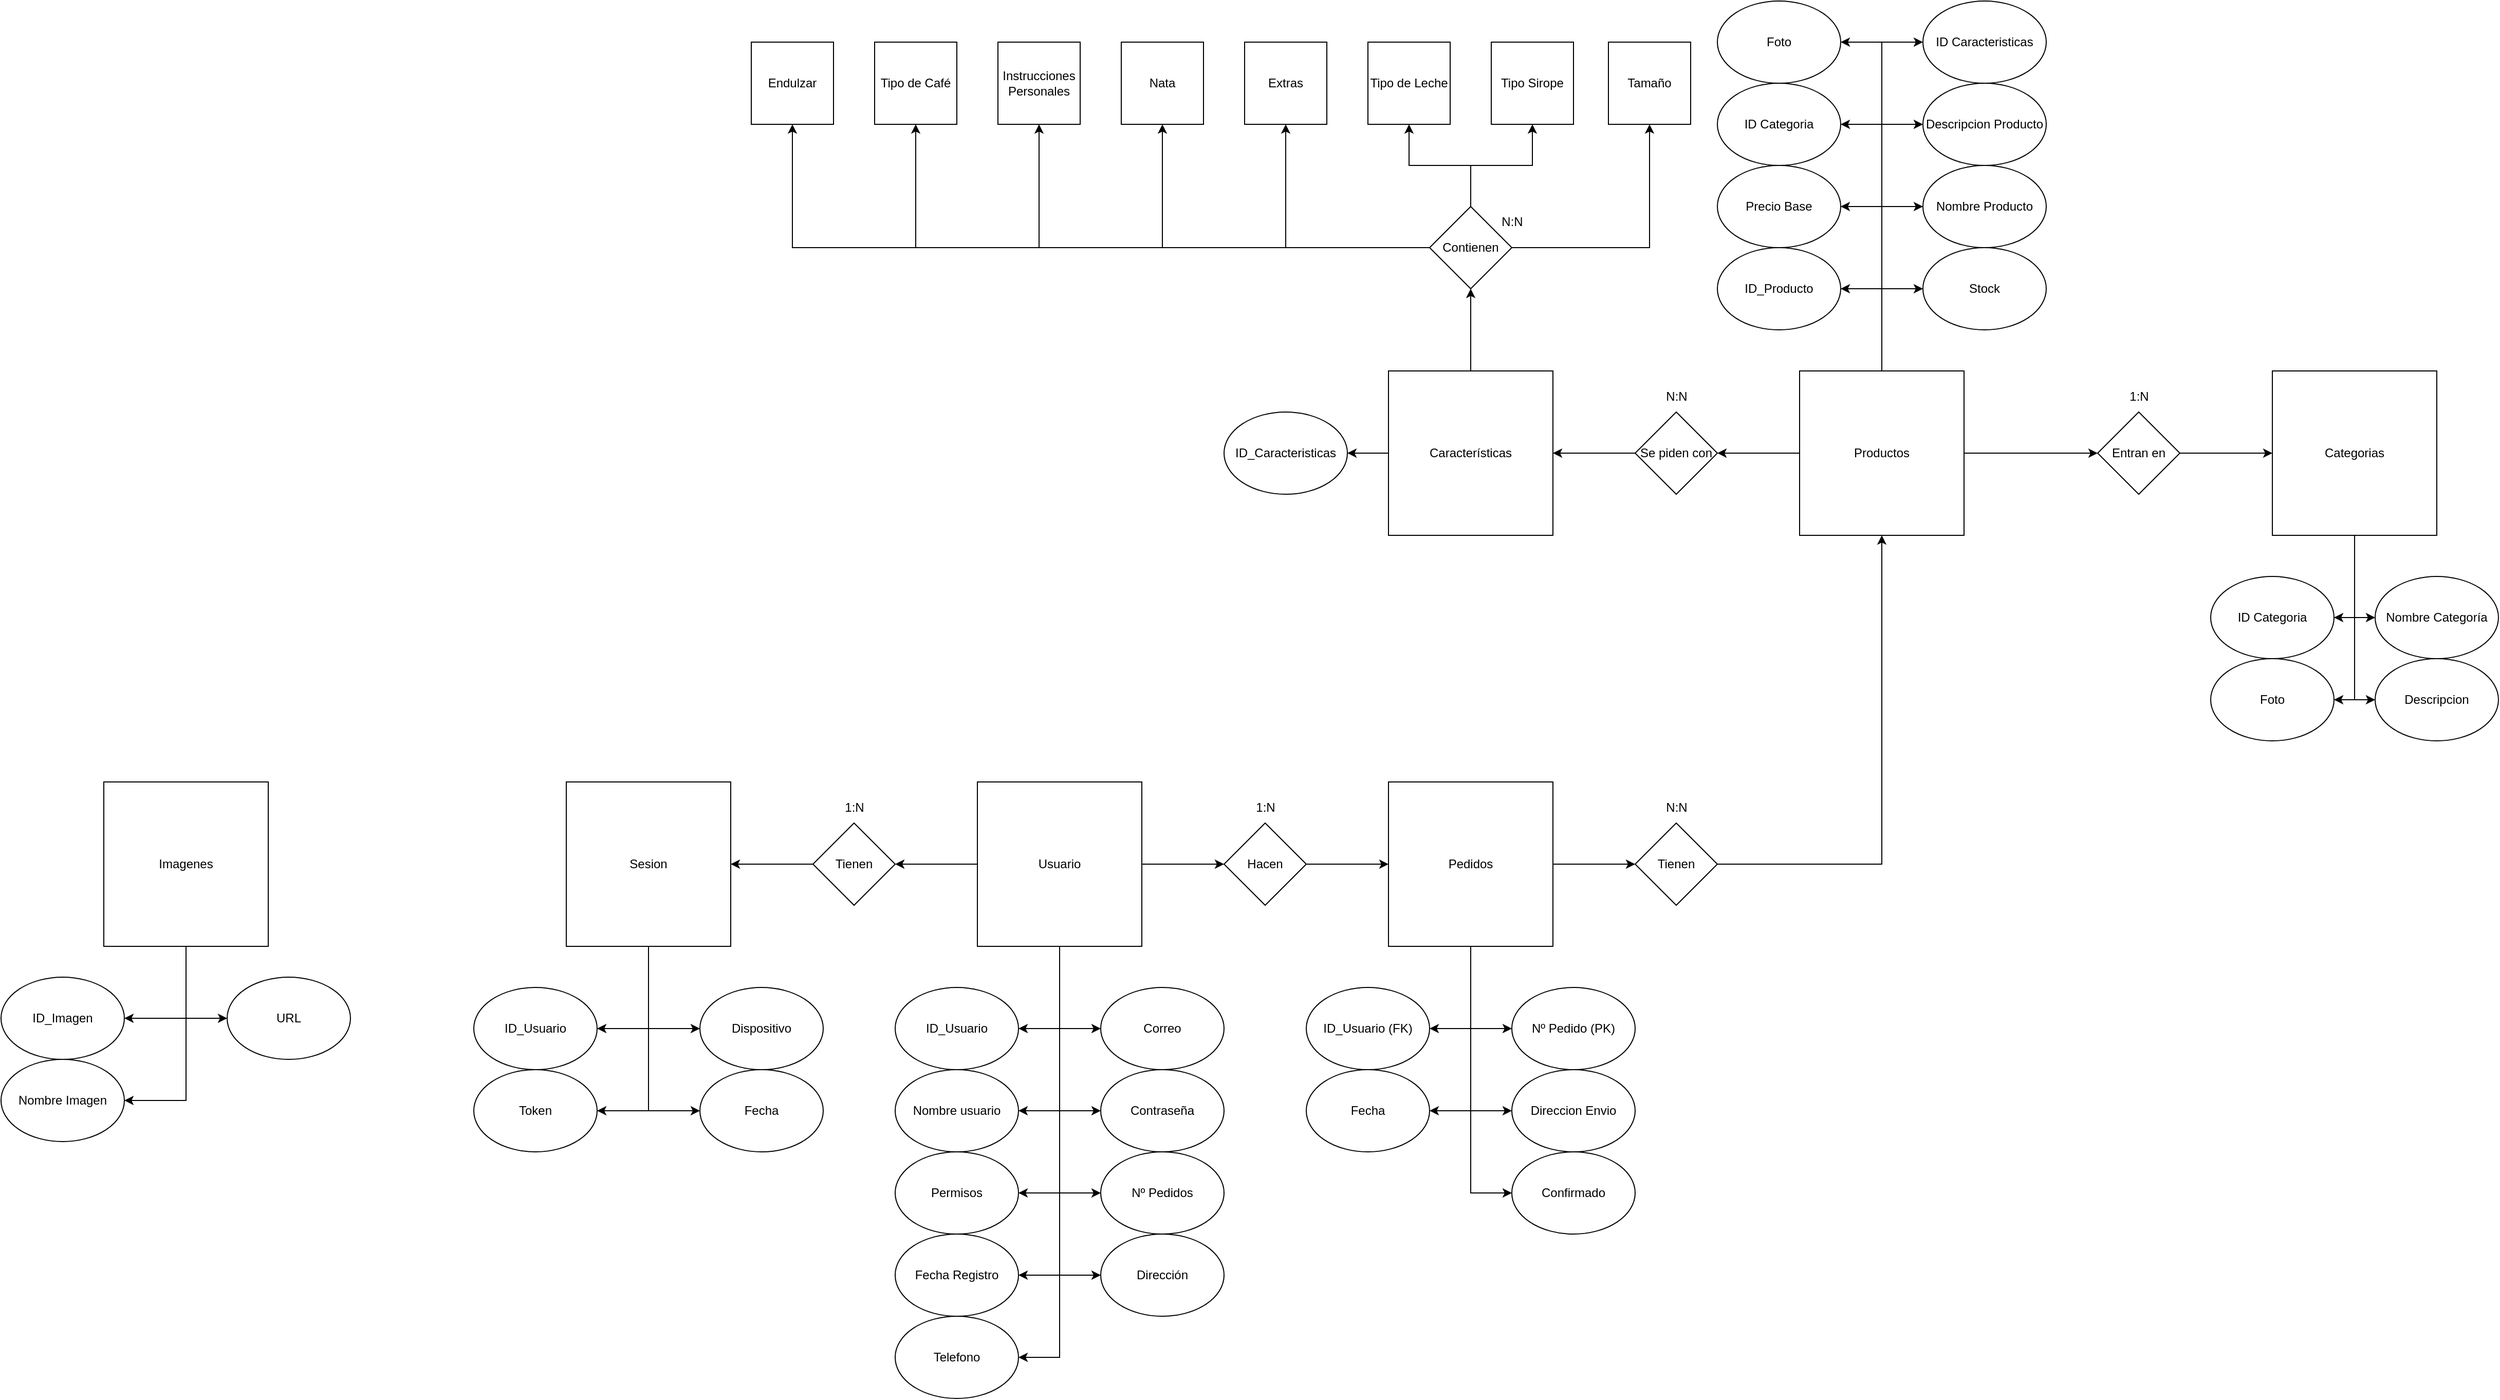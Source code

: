 <mxfile pages="2">
    <diagram name="Modelo Relacional" id="PnVHAbyuaM9kRb4uessT">
        <mxGraphModel dx="2225" dy="1763" grid="1" gridSize="10" guides="1" tooltips="1" connect="1" arrows="1" fold="1" page="1" pageScale="1" pageWidth="827" pageHeight="1169" math="0" shadow="0">
            <root>
                <mxCell id="0"/>
                <mxCell id="1" parent="0"/>
                <mxCell id="Kp94WwnEXXXFwvjXGkbl-3" style="edgeStyle=orthogonalEdgeStyle;rounded=0;orthogonalLoop=1;jettySize=auto;html=1;entryX=1;entryY=0.5;entryDx=0;entryDy=0;" parent="1" source="Kp94WwnEXXXFwvjXGkbl-1" target="Kp94WwnEXXXFwvjXGkbl-2" edge="1">
                    <mxGeometry relative="1" as="geometry"/>
                </mxCell>
                <mxCell id="Kp94WwnEXXXFwvjXGkbl-7" style="edgeStyle=orthogonalEdgeStyle;rounded=0;orthogonalLoop=1;jettySize=auto;html=1;entryX=1;entryY=0.5;entryDx=0;entryDy=0;" parent="1" source="Kp94WwnEXXXFwvjXGkbl-1" target="Kp94WwnEXXXFwvjXGkbl-6" edge="1">
                    <mxGeometry relative="1" as="geometry"/>
                </mxCell>
                <mxCell id="Kp94WwnEXXXFwvjXGkbl-8" style="edgeStyle=orthogonalEdgeStyle;rounded=0;orthogonalLoop=1;jettySize=auto;html=1;entryX=0;entryY=0.5;entryDx=0;entryDy=0;" parent="1" source="Kp94WwnEXXXFwvjXGkbl-1" target="Kp94WwnEXXXFwvjXGkbl-4" edge="1">
                    <mxGeometry relative="1" as="geometry"/>
                </mxCell>
                <mxCell id="Kp94WwnEXXXFwvjXGkbl-9" style="edgeStyle=orthogonalEdgeStyle;rounded=0;orthogonalLoop=1;jettySize=auto;html=1;entryX=0;entryY=0.5;entryDx=0;entryDy=0;" parent="1" source="Kp94WwnEXXXFwvjXGkbl-1" target="Kp94WwnEXXXFwvjXGkbl-5" edge="1">
                    <mxGeometry relative="1" as="geometry"/>
                </mxCell>
                <mxCell id="Kp94WwnEXXXFwvjXGkbl-11" style="edgeStyle=orthogonalEdgeStyle;rounded=0;orthogonalLoop=1;jettySize=auto;html=1;entryX=1;entryY=0.5;entryDx=0;entryDy=0;" parent="1" source="Kp94WwnEXXXFwvjXGkbl-1" target="Kp94WwnEXXXFwvjXGkbl-10" edge="1">
                    <mxGeometry relative="1" as="geometry"/>
                </mxCell>
                <mxCell id="Kp94WwnEXXXFwvjXGkbl-14" style="edgeStyle=orthogonalEdgeStyle;rounded=0;orthogonalLoop=1;jettySize=auto;html=1;entryX=0;entryY=0.5;entryDx=0;entryDy=0;" parent="1" source="Kp94WwnEXXXFwvjXGkbl-1" target="Kp94WwnEXXXFwvjXGkbl-13" edge="1">
                    <mxGeometry relative="1" as="geometry"/>
                </mxCell>
                <mxCell id="Kp94WwnEXXXFwvjXGkbl-30" style="edgeStyle=orthogonalEdgeStyle;rounded=0;orthogonalLoop=1;jettySize=auto;html=1;entryX=0;entryY=0.5;entryDx=0;entryDy=0;" parent="1" source="Kp94WwnEXXXFwvjXGkbl-1" target="Kp94WwnEXXXFwvjXGkbl-29" edge="1">
                    <mxGeometry relative="1" as="geometry"/>
                </mxCell>
                <mxCell id="Kp94WwnEXXXFwvjXGkbl-32" style="edgeStyle=orthogonalEdgeStyle;rounded=0;orthogonalLoop=1;jettySize=auto;html=1;entryX=1;entryY=0.5;entryDx=0;entryDy=0;" parent="1" source="Kp94WwnEXXXFwvjXGkbl-1" target="Kp94WwnEXXXFwvjXGkbl-31" edge="1">
                    <mxGeometry relative="1" as="geometry"/>
                </mxCell>
                <mxCell id="Kp94WwnEXXXFwvjXGkbl-37" style="edgeStyle=orthogonalEdgeStyle;rounded=0;orthogonalLoop=1;jettySize=auto;html=1;entryX=0;entryY=0.5;entryDx=0;entryDy=0;" parent="1" source="Kp94WwnEXXXFwvjXGkbl-1" target="Kp94WwnEXXXFwvjXGkbl-36" edge="1">
                    <mxGeometry relative="1" as="geometry"/>
                </mxCell>
                <mxCell id="7OP7rhRUOiYwbME94U3f-2" style="edgeStyle=orthogonalEdgeStyle;rounded=0;orthogonalLoop=1;jettySize=auto;html=1;entryX=1;entryY=0.5;entryDx=0;entryDy=0;" parent="1" source="Kp94WwnEXXXFwvjXGkbl-1" target="7OP7rhRUOiYwbME94U3f-1" edge="1">
                    <mxGeometry relative="1" as="geometry"/>
                </mxCell>
                <mxCell id="xFsWOLmsmjcGNCddhEom-12" style="edgeStyle=orthogonalEdgeStyle;rounded=0;orthogonalLoop=1;jettySize=auto;html=1;entryX=1;entryY=0.5;entryDx=0;entryDy=0;" parent="1" source="Kp94WwnEXXXFwvjXGkbl-1" target="xFsWOLmsmjcGNCddhEom-10" edge="1">
                    <mxGeometry relative="1" as="geometry"/>
                </mxCell>
                <mxCell id="Kp94WwnEXXXFwvjXGkbl-1" value="Usuario" style="whiteSpace=wrap;html=1;aspect=fixed;" parent="1" vertex="1">
                    <mxGeometry x="160" y="200" width="160" height="160" as="geometry"/>
                </mxCell>
                <mxCell id="Kp94WwnEXXXFwvjXGkbl-2" value="Nombre usuario" style="ellipse;whiteSpace=wrap;html=1;" parent="1" vertex="1">
                    <mxGeometry x="80" y="480" width="120" height="80" as="geometry"/>
                </mxCell>
                <mxCell id="Kp94WwnEXXXFwvjXGkbl-4" value="Correo" style="ellipse;whiteSpace=wrap;html=1;" parent="1" vertex="1">
                    <mxGeometry x="280" y="400" width="120" height="80" as="geometry"/>
                </mxCell>
                <mxCell id="Kp94WwnEXXXFwvjXGkbl-5" value="Contraseña" style="ellipse;whiteSpace=wrap;html=1;" parent="1" vertex="1">
                    <mxGeometry x="280" y="480" width="120" height="80" as="geometry"/>
                </mxCell>
                <mxCell id="Kp94WwnEXXXFwvjXGkbl-6" value="ID_Usuario" style="ellipse;whiteSpace=wrap;html=1;" parent="1" vertex="1">
                    <mxGeometry x="80" y="400" width="120" height="80" as="geometry"/>
                </mxCell>
                <mxCell id="Kp94WwnEXXXFwvjXGkbl-10" value="Permisos" style="ellipse;whiteSpace=wrap;html=1;" parent="1" vertex="1">
                    <mxGeometry x="80" y="560" width="120" height="80" as="geometry"/>
                </mxCell>
                <mxCell id="Kp94WwnEXXXFwvjXGkbl-17" style="edgeStyle=orthogonalEdgeStyle;rounded=0;orthogonalLoop=1;jettySize=auto;html=1;entryX=1;entryY=0.5;entryDx=0;entryDy=0;" parent="1" source="Kp94WwnEXXXFwvjXGkbl-12" target="Kp94WwnEXXXFwvjXGkbl-16" edge="1">
                    <mxGeometry relative="1" as="geometry"/>
                </mxCell>
                <mxCell id="Kp94WwnEXXXFwvjXGkbl-23" style="edgeStyle=orthogonalEdgeStyle;rounded=0;orthogonalLoop=1;jettySize=auto;html=1;entryX=0;entryY=0.5;entryDx=0;entryDy=0;" parent="1" source="Kp94WwnEXXXFwvjXGkbl-12" target="Kp94WwnEXXXFwvjXGkbl-22" edge="1">
                    <mxGeometry relative="1" as="geometry"/>
                </mxCell>
                <mxCell id="-lL8wkcxcmrgRqcp9ATL-1" style="edgeStyle=orthogonalEdgeStyle;rounded=0;orthogonalLoop=1;jettySize=auto;html=1;entryX=0;entryY=0.5;entryDx=0;entryDy=0;" parent="1" source="Kp94WwnEXXXFwvjXGkbl-12" target="7OP7rhRUOiYwbME94U3f-4" edge="1">
                    <mxGeometry relative="1" as="geometry"/>
                </mxCell>
                <mxCell id="-lL8wkcxcmrgRqcp9ATL-2" style="edgeStyle=orthogonalEdgeStyle;rounded=0;orthogonalLoop=1;jettySize=auto;html=1;entryX=1;entryY=0.5;entryDx=0;entryDy=0;" parent="1" source="Kp94WwnEXXXFwvjXGkbl-12" target="7OP7rhRUOiYwbME94U3f-3" edge="1">
                    <mxGeometry relative="1" as="geometry"/>
                </mxCell>
                <mxCell id="-lL8wkcxcmrgRqcp9ATL-3" style="edgeStyle=orthogonalEdgeStyle;rounded=0;orthogonalLoop=1;jettySize=auto;html=1;entryX=0;entryY=0.5;entryDx=0;entryDy=0;" parent="1" source="Kp94WwnEXXXFwvjXGkbl-12" target="7OP7rhRUOiYwbME94U3f-5" edge="1">
                    <mxGeometry relative="1" as="geometry"/>
                </mxCell>
                <mxCell id="xFsWOLmsmjcGNCddhEom-2" style="edgeStyle=orthogonalEdgeStyle;rounded=0;orthogonalLoop=1;jettySize=auto;html=1;entryX=0;entryY=0.5;entryDx=0;entryDy=0;" parent="1" source="Kp94WwnEXXXFwvjXGkbl-12" target="xFsWOLmsmjcGNCddhEom-1" edge="1">
                    <mxGeometry relative="1" as="geometry"/>
                </mxCell>
                <mxCell id="Kp94WwnEXXXFwvjXGkbl-12" value="Pedidos" style="whiteSpace=wrap;html=1;aspect=fixed;" parent="1" vertex="1">
                    <mxGeometry x="560" y="200" width="160" height="160" as="geometry"/>
                </mxCell>
                <mxCell id="Kp94WwnEXXXFwvjXGkbl-15" style="edgeStyle=orthogonalEdgeStyle;rounded=0;orthogonalLoop=1;jettySize=auto;html=1;entryX=0;entryY=0.5;entryDx=0;entryDy=0;" parent="1" source="Kp94WwnEXXXFwvjXGkbl-13" target="Kp94WwnEXXXFwvjXGkbl-12" edge="1">
                    <mxGeometry relative="1" as="geometry"/>
                </mxCell>
                <mxCell id="Kp94WwnEXXXFwvjXGkbl-13" value="Hacen" style="rhombus;whiteSpace=wrap;html=1;" parent="1" vertex="1">
                    <mxGeometry x="400" y="240" width="80" height="80" as="geometry"/>
                </mxCell>
                <mxCell id="Kp94WwnEXXXFwvjXGkbl-16" value="ID_Usuario (FK)" style="ellipse;whiteSpace=wrap;html=1;" parent="1" vertex="1">
                    <mxGeometry x="480" y="400" width="120" height="80" as="geometry"/>
                </mxCell>
                <mxCell id="Kp94WwnEXXXFwvjXGkbl-39" style="edgeStyle=orthogonalEdgeStyle;rounded=0;orthogonalLoop=1;jettySize=auto;html=1;entryX=1;entryY=0.5;entryDx=0;entryDy=0;" parent="1" source="Kp94WwnEXXXFwvjXGkbl-18" target="Kp94WwnEXXXFwvjXGkbl-38" edge="1">
                    <mxGeometry relative="1" as="geometry"/>
                </mxCell>
                <mxCell id="Kp94WwnEXXXFwvjXGkbl-41" style="edgeStyle=orthogonalEdgeStyle;rounded=0;orthogonalLoop=1;jettySize=auto;html=1;entryX=0;entryY=0.5;entryDx=0;entryDy=0;" parent="1" source="Kp94WwnEXXXFwvjXGkbl-18" target="Kp94WwnEXXXFwvjXGkbl-40" edge="1">
                    <mxGeometry relative="1" as="geometry"/>
                </mxCell>
                <mxCell id="Kp94WwnEXXXFwvjXGkbl-43" style="edgeStyle=orthogonalEdgeStyle;rounded=0;orthogonalLoop=1;jettySize=auto;html=1;entryX=1;entryY=0.5;entryDx=0;entryDy=0;" parent="1" source="Kp94WwnEXXXFwvjXGkbl-18" target="Kp94WwnEXXXFwvjXGkbl-42" edge="1">
                    <mxGeometry relative="1" as="geometry"/>
                </mxCell>
                <mxCell id="Kp94WwnEXXXFwvjXGkbl-45" style="edgeStyle=orthogonalEdgeStyle;rounded=0;orthogonalLoop=1;jettySize=auto;html=1;entryX=0;entryY=0.5;entryDx=0;entryDy=0;" parent="1" source="Kp94WwnEXXXFwvjXGkbl-18" target="Kp94WwnEXXXFwvjXGkbl-44" edge="1">
                    <mxGeometry relative="1" as="geometry"/>
                </mxCell>
                <mxCell id="fXPkertopsR4NRfaK0Oe-2" style="edgeStyle=orthogonalEdgeStyle;rounded=0;orthogonalLoop=1;jettySize=auto;html=1;entryX=1;entryY=0.5;entryDx=0;entryDy=0;" parent="1" source="Kp94WwnEXXXFwvjXGkbl-18" target="fXPkertopsR4NRfaK0Oe-1" edge="1">
                    <mxGeometry relative="1" as="geometry"/>
                </mxCell>
                <mxCell id="-lL8wkcxcmrgRqcp9ATL-9" style="edgeStyle=orthogonalEdgeStyle;rounded=0;orthogonalLoop=1;jettySize=auto;html=1;entryX=0;entryY=0.5;entryDx=0;entryDy=0;" parent="1" source="Kp94WwnEXXXFwvjXGkbl-18" target="-lL8wkcxcmrgRqcp9ATL-8" edge="1">
                    <mxGeometry relative="1" as="geometry"/>
                </mxCell>
                <mxCell id="t73_cK_Fu9dKC_dks8G9-2" style="edgeStyle=orthogonalEdgeStyle;rounded=0;orthogonalLoop=1;jettySize=auto;html=1;entryX=0;entryY=0.5;entryDx=0;entryDy=0;" parent="1" source="Kp94WwnEXXXFwvjXGkbl-18" target="-lL8wkcxcmrgRqcp9ATL-21" edge="1">
                    <mxGeometry relative="1" as="geometry"/>
                </mxCell>
                <mxCell id="t73_cK_Fu9dKC_dks8G9-3" style="edgeStyle=orthogonalEdgeStyle;rounded=0;orthogonalLoop=1;jettySize=auto;html=1;entryX=1;entryY=0.5;entryDx=0;entryDy=0;" parent="1" source="Kp94WwnEXXXFwvjXGkbl-18" target="-lL8wkcxcmrgRqcp9ATL-22" edge="1">
                    <mxGeometry relative="1" as="geometry"/>
                </mxCell>
                <mxCell id="t73_cK_Fu9dKC_dks8G9-4" style="edgeStyle=orthogonalEdgeStyle;rounded=0;orthogonalLoop=1;jettySize=auto;html=1;entryX=0;entryY=0.5;entryDx=0;entryDy=0;" parent="1" source="Kp94WwnEXXXFwvjXGkbl-18" target="t73_cK_Fu9dKC_dks8G9-1" edge="1">
                    <mxGeometry relative="1" as="geometry"/>
                </mxCell>
                <mxCell id="pjTyLHiBwHfc5zFAl9Sy-2" style="edgeStyle=orthogonalEdgeStyle;rounded=0;orthogonalLoop=1;jettySize=auto;html=1;entryX=1;entryY=0.5;entryDx=0;entryDy=0;" parent="1" source="Kp94WwnEXXXFwvjXGkbl-18" target="pjTyLHiBwHfc5zFAl9Sy-1" edge="1">
                    <mxGeometry relative="1" as="geometry"/>
                </mxCell>
                <mxCell id="Kp94WwnEXXXFwvjXGkbl-18" value="Productos" style="whiteSpace=wrap;html=1;aspect=fixed;" parent="1" vertex="1">
                    <mxGeometry x="960" y="-200" width="160" height="160" as="geometry"/>
                </mxCell>
                <mxCell id="Kp94WwnEXXXFwvjXGkbl-25" style="edgeStyle=orthogonalEdgeStyle;rounded=0;orthogonalLoop=1;jettySize=auto;html=1;entryX=0.5;entryY=1;entryDx=0;entryDy=0;" parent="1" source="Kp94WwnEXXXFwvjXGkbl-22" target="Kp94WwnEXXXFwvjXGkbl-18" edge="1">
                    <mxGeometry relative="1" as="geometry">
                        <mxPoint x="960" y="280" as="targetPoint"/>
                    </mxGeometry>
                </mxCell>
                <mxCell id="Kp94WwnEXXXFwvjXGkbl-22" value="Tienen" style="rhombus;whiteSpace=wrap;html=1;" parent="1" vertex="1">
                    <mxGeometry x="800" y="240" width="80" height="80" as="geometry"/>
                </mxCell>
                <mxCell id="Kp94WwnEXXXFwvjXGkbl-29" value="Nº Pedidos" style="ellipse;whiteSpace=wrap;html=1;" parent="1" vertex="1">
                    <mxGeometry x="280" y="560" width="120" height="80" as="geometry"/>
                </mxCell>
                <mxCell id="Kp94WwnEXXXFwvjXGkbl-31" value="Fecha Registro" style="ellipse;whiteSpace=wrap;html=1;" parent="1" vertex="1">
                    <mxGeometry x="80" y="640" width="120" height="80" as="geometry"/>
                </mxCell>
                <mxCell id="Kp94WwnEXXXFwvjXGkbl-36" value="Dirección" style="ellipse;whiteSpace=wrap;html=1;" parent="1" vertex="1">
                    <mxGeometry x="280" y="640" width="120" height="80" as="geometry"/>
                </mxCell>
                <mxCell id="Kp94WwnEXXXFwvjXGkbl-38" value="ID_Producto" style="ellipse;whiteSpace=wrap;html=1;" parent="1" vertex="1">
                    <mxGeometry x="880" y="-320" width="120" height="80" as="geometry"/>
                </mxCell>
                <mxCell id="Kp94WwnEXXXFwvjXGkbl-40" value="Stock" style="ellipse;whiteSpace=wrap;html=1;" parent="1" vertex="1">
                    <mxGeometry x="1080" y="-320" width="120" height="80" as="geometry"/>
                </mxCell>
                <mxCell id="Kp94WwnEXXXFwvjXGkbl-42" value="Precio Base" style="ellipse;whiteSpace=wrap;html=1;" parent="1" vertex="1">
                    <mxGeometry x="880" y="-400" width="120" height="80" as="geometry"/>
                </mxCell>
                <mxCell id="Kp94WwnEXXXFwvjXGkbl-44" value="Nombre Producto" style="ellipse;whiteSpace=wrap;html=1;" parent="1" vertex="1">
                    <mxGeometry x="1080" y="-400" width="120" height="80" as="geometry"/>
                </mxCell>
                <mxCell id="fXPkertopsR4NRfaK0Oe-4" style="edgeStyle=orthogonalEdgeStyle;rounded=0;orthogonalLoop=1;jettySize=auto;html=1;entryX=1;entryY=0.5;entryDx=0;entryDy=0;" parent="1" source="fXPkertopsR4NRfaK0Oe-1" target="fXPkertopsR4NRfaK0Oe-3" edge="1">
                    <mxGeometry relative="1" as="geometry"/>
                </mxCell>
                <mxCell id="fXPkertopsR4NRfaK0Oe-1" value="Se piden con" style="rhombus;whiteSpace=wrap;html=1;" parent="1" vertex="1">
                    <mxGeometry x="800" y="-160" width="80" height="80" as="geometry"/>
                </mxCell>
                <mxCell id="fXPkertopsR4NRfaK0Oe-11" style="edgeStyle=orthogonalEdgeStyle;rounded=0;orthogonalLoop=1;jettySize=auto;html=1;entryX=1;entryY=0.5;entryDx=0;entryDy=0;" parent="1" source="fXPkertopsR4NRfaK0Oe-3" target="fXPkertopsR4NRfaK0Oe-7" edge="1">
                    <mxGeometry relative="1" as="geometry"/>
                </mxCell>
                <mxCell id="fXPkertopsR4NRfaK0Oe-13" style="edgeStyle=orthogonalEdgeStyle;rounded=0;orthogonalLoop=1;jettySize=auto;html=1;entryX=0.5;entryY=1;entryDx=0;entryDy=0;" parent="1" source="fXPkertopsR4NRfaK0Oe-3" target="fXPkertopsR4NRfaK0Oe-12" edge="1">
                    <mxGeometry relative="1" as="geometry"/>
                </mxCell>
                <mxCell id="fXPkertopsR4NRfaK0Oe-3" value="Características" style="whiteSpace=wrap;html=1;aspect=fixed;" parent="1" vertex="1">
                    <mxGeometry x="560" y="-200" width="160" height="160" as="geometry"/>
                </mxCell>
                <mxCell id="fXPkertopsR4NRfaK0Oe-7" value="ID_Caracteristicas" style="ellipse;whiteSpace=wrap;html=1;" parent="1" vertex="1">
                    <mxGeometry x="400" y="-160" width="120" height="80" as="geometry"/>
                </mxCell>
                <mxCell id="fXPkertopsR4NRfaK0Oe-16" style="edgeStyle=orthogonalEdgeStyle;rounded=0;orthogonalLoop=1;jettySize=auto;html=1;entryX=0.5;entryY=1;entryDx=0;entryDy=0;" parent="1" source="fXPkertopsR4NRfaK0Oe-12" target="fXPkertopsR4NRfaK0Oe-14" edge="1">
                    <mxGeometry relative="1" as="geometry"/>
                </mxCell>
                <mxCell id="fXPkertopsR4NRfaK0Oe-18" style="edgeStyle=orthogonalEdgeStyle;rounded=0;orthogonalLoop=1;jettySize=auto;html=1;entryX=0.5;entryY=1;entryDx=0;entryDy=0;" parent="1" source="fXPkertopsR4NRfaK0Oe-12" target="fXPkertopsR4NRfaK0Oe-17" edge="1">
                    <mxGeometry relative="1" as="geometry"/>
                </mxCell>
                <mxCell id="fXPkertopsR4NRfaK0Oe-20" style="edgeStyle=orthogonalEdgeStyle;rounded=0;orthogonalLoop=1;jettySize=auto;html=1;entryX=0.5;entryY=1;entryDx=0;entryDy=0;" parent="1" source="fXPkertopsR4NRfaK0Oe-12" target="fXPkertopsR4NRfaK0Oe-19" edge="1">
                    <mxGeometry relative="1" as="geometry"/>
                </mxCell>
                <mxCell id="fXPkertopsR4NRfaK0Oe-22" style="edgeStyle=orthogonalEdgeStyle;rounded=0;orthogonalLoop=1;jettySize=auto;html=1;entryX=0.5;entryY=1;entryDx=0;entryDy=0;" parent="1" source="fXPkertopsR4NRfaK0Oe-12" target="fXPkertopsR4NRfaK0Oe-21" edge="1">
                    <mxGeometry relative="1" as="geometry"/>
                </mxCell>
                <mxCell id="fXPkertopsR4NRfaK0Oe-24" style="edgeStyle=orthogonalEdgeStyle;rounded=0;orthogonalLoop=1;jettySize=auto;html=1;entryX=0.5;entryY=1;entryDx=0;entryDy=0;" parent="1" source="fXPkertopsR4NRfaK0Oe-12" target="fXPkertopsR4NRfaK0Oe-23" edge="1">
                    <mxGeometry relative="1" as="geometry"/>
                </mxCell>
                <mxCell id="fXPkertopsR4NRfaK0Oe-29" style="edgeStyle=orthogonalEdgeStyle;rounded=0;orthogonalLoop=1;jettySize=auto;html=1;entryX=0.5;entryY=1;entryDx=0;entryDy=0;" parent="1" source="fXPkertopsR4NRfaK0Oe-12" target="fXPkertopsR4NRfaK0Oe-25" edge="1">
                    <mxGeometry relative="1" as="geometry"/>
                </mxCell>
                <mxCell id="fXPkertopsR4NRfaK0Oe-30" style="edgeStyle=orthogonalEdgeStyle;rounded=0;orthogonalLoop=1;jettySize=auto;html=1;entryX=0.5;entryY=1;entryDx=0;entryDy=0;" parent="1" source="fXPkertopsR4NRfaK0Oe-12" target="fXPkertopsR4NRfaK0Oe-26" edge="1">
                    <mxGeometry relative="1" as="geometry"/>
                </mxCell>
                <mxCell id="fXPkertopsR4NRfaK0Oe-31" style="edgeStyle=orthogonalEdgeStyle;rounded=0;orthogonalLoop=1;jettySize=auto;html=1;entryX=0.5;entryY=1;entryDx=0;entryDy=0;" parent="1" source="fXPkertopsR4NRfaK0Oe-12" target="fXPkertopsR4NRfaK0Oe-28" edge="1">
                    <mxGeometry relative="1" as="geometry"/>
                </mxCell>
                <mxCell id="fXPkertopsR4NRfaK0Oe-12" value="Contienen" style="rhombus;whiteSpace=wrap;html=1;" parent="1" vertex="1">
                    <mxGeometry x="600" y="-360" width="80" height="80" as="geometry"/>
                </mxCell>
                <mxCell id="fXPkertopsR4NRfaK0Oe-14" value="Extras" style="whiteSpace=wrap;html=1;aspect=fixed;" parent="1" vertex="1">
                    <mxGeometry x="420" y="-520" width="80" height="80" as="geometry"/>
                </mxCell>
                <mxCell id="fXPkertopsR4NRfaK0Oe-17" value="Tipo de Leche" style="whiteSpace=wrap;html=1;aspect=fixed;" parent="1" vertex="1">
                    <mxGeometry x="540" y="-520" width="80" height="80" as="geometry"/>
                </mxCell>
                <mxCell id="fXPkertopsR4NRfaK0Oe-19" value="Tipo Sirope" style="whiteSpace=wrap;html=1;aspect=fixed;" parent="1" vertex="1">
                    <mxGeometry x="660" y="-520" width="80" height="80" as="geometry"/>
                </mxCell>
                <mxCell id="fXPkertopsR4NRfaK0Oe-21" value="Tamaño" style="whiteSpace=wrap;html=1;aspect=fixed;" parent="1" vertex="1">
                    <mxGeometry x="774" y="-520" width="80" height="80" as="geometry"/>
                </mxCell>
                <mxCell id="fXPkertopsR4NRfaK0Oe-23" value="Nata" style="whiteSpace=wrap;html=1;aspect=fixed;" parent="1" vertex="1">
                    <mxGeometry x="300" y="-520" width="80" height="80" as="geometry"/>
                </mxCell>
                <mxCell id="fXPkertopsR4NRfaK0Oe-25" value="Instrucciones Personales" style="whiteSpace=wrap;html=1;aspect=fixed;" parent="1" vertex="1">
                    <mxGeometry x="180" y="-520" width="80" height="80" as="geometry"/>
                </mxCell>
                <mxCell id="fXPkertopsR4NRfaK0Oe-26" value="Tipo de Café" style="whiteSpace=wrap;html=1;aspect=fixed;" parent="1" vertex="1">
                    <mxGeometry x="60" y="-520" width="80" height="80" as="geometry"/>
                </mxCell>
                <mxCell id="fXPkertopsR4NRfaK0Oe-28" value="Endulzar" style="whiteSpace=wrap;html=1;aspect=fixed;" parent="1" vertex="1">
                    <mxGeometry x="-60" y="-520" width="80" height="80" as="geometry"/>
                </mxCell>
                <mxCell id="7OP7rhRUOiYwbME94U3f-1" value="Telefono" style="ellipse;whiteSpace=wrap;html=1;" parent="1" vertex="1">
                    <mxGeometry x="80" y="720" width="120" height="80" as="geometry"/>
                </mxCell>
                <mxCell id="7OP7rhRUOiYwbME94U3f-3" value="Fecha" style="ellipse;whiteSpace=wrap;html=1;" parent="1" vertex="1">
                    <mxGeometry x="480" y="480" width="120" height="80" as="geometry"/>
                </mxCell>
                <mxCell id="7OP7rhRUOiYwbME94U3f-4" value="Nº Pedido (PK)" style="ellipse;whiteSpace=wrap;html=1;" parent="1" vertex="1">
                    <mxGeometry x="680" y="400" width="120" height="80" as="geometry"/>
                </mxCell>
                <mxCell id="7OP7rhRUOiYwbME94U3f-5" value="Direccion Envio" style="ellipse;whiteSpace=wrap;html=1;" parent="1" vertex="1">
                    <mxGeometry x="680" y="480" width="120" height="80" as="geometry"/>
                </mxCell>
                <mxCell id="-lL8wkcxcmrgRqcp9ATL-4" value="N:N" style="text;html=1;align=center;verticalAlign=middle;resizable=0;points=[];autosize=1;strokeColor=none;fillColor=none;" parent="1" vertex="1">
                    <mxGeometry x="820" y="210" width="40" height="30" as="geometry"/>
                </mxCell>
                <mxCell id="-lL8wkcxcmrgRqcp9ATL-5" value="1:N" style="text;html=1;align=center;verticalAlign=middle;resizable=0;points=[];autosize=1;strokeColor=none;fillColor=none;" parent="1" vertex="1">
                    <mxGeometry x="420" y="210" width="40" height="30" as="geometry"/>
                </mxCell>
                <mxCell id="-lL8wkcxcmrgRqcp9ATL-11" style="edgeStyle=orthogonalEdgeStyle;rounded=0;orthogonalLoop=1;jettySize=auto;html=1;entryX=0;entryY=0.5;entryDx=0;entryDy=0;" parent="1" source="-lL8wkcxcmrgRqcp9ATL-8" target="-lL8wkcxcmrgRqcp9ATL-10" edge="1">
                    <mxGeometry relative="1" as="geometry"/>
                </mxCell>
                <mxCell id="-lL8wkcxcmrgRqcp9ATL-8" value="Entran en" style="rhombus;whiteSpace=wrap;html=1;" parent="1" vertex="1">
                    <mxGeometry x="1250" y="-160" width="80" height="80" as="geometry"/>
                </mxCell>
                <mxCell id="-lL8wkcxcmrgRqcp9ATL-14" style="edgeStyle=orthogonalEdgeStyle;rounded=0;orthogonalLoop=1;jettySize=auto;html=1;entryX=0;entryY=0.5;entryDx=0;entryDy=0;" parent="1" source="-lL8wkcxcmrgRqcp9ATL-10" target="-lL8wkcxcmrgRqcp9ATL-12" edge="1">
                    <mxGeometry relative="1" as="geometry"/>
                </mxCell>
                <mxCell id="-lL8wkcxcmrgRqcp9ATL-15" style="edgeStyle=orthogonalEdgeStyle;rounded=0;orthogonalLoop=1;jettySize=auto;html=1;entryX=1;entryY=0.5;entryDx=0;entryDy=0;" parent="1" source="-lL8wkcxcmrgRqcp9ATL-10" target="-lL8wkcxcmrgRqcp9ATL-13" edge="1">
                    <mxGeometry relative="1" as="geometry"/>
                </mxCell>
                <mxCell id="-lL8wkcxcmrgRqcp9ATL-19" style="edgeStyle=orthogonalEdgeStyle;rounded=0;orthogonalLoop=1;jettySize=auto;html=1;entryX=1;entryY=0.5;entryDx=0;entryDy=0;" parent="1" source="-lL8wkcxcmrgRqcp9ATL-10" target="-lL8wkcxcmrgRqcp9ATL-16" edge="1">
                    <mxGeometry relative="1" as="geometry"/>
                </mxCell>
                <mxCell id="-lL8wkcxcmrgRqcp9ATL-20" style="edgeStyle=orthogonalEdgeStyle;rounded=0;orthogonalLoop=1;jettySize=auto;html=1;entryX=0;entryY=0.5;entryDx=0;entryDy=0;" parent="1" source="-lL8wkcxcmrgRqcp9ATL-10" target="-lL8wkcxcmrgRqcp9ATL-17" edge="1">
                    <mxGeometry relative="1" as="geometry"/>
                </mxCell>
                <mxCell id="-lL8wkcxcmrgRqcp9ATL-10" value="Categorias" style="whiteSpace=wrap;html=1;aspect=fixed;" parent="1" vertex="1">
                    <mxGeometry x="1420" y="-200" width="160" height="160" as="geometry"/>
                </mxCell>
                <mxCell id="-lL8wkcxcmrgRqcp9ATL-12" value="Nombre Categoría" style="ellipse;whiteSpace=wrap;html=1;" parent="1" vertex="1">
                    <mxGeometry x="1520" width="120" height="80" as="geometry"/>
                </mxCell>
                <mxCell id="-lL8wkcxcmrgRqcp9ATL-13" value="ID Categoria" style="ellipse;whiteSpace=wrap;html=1;" parent="1" vertex="1">
                    <mxGeometry x="1360" width="120" height="80" as="geometry"/>
                </mxCell>
                <mxCell id="-lL8wkcxcmrgRqcp9ATL-16" value="Foto" style="ellipse;whiteSpace=wrap;html=1;" parent="1" vertex="1">
                    <mxGeometry x="1360" y="80" width="120" height="80" as="geometry"/>
                </mxCell>
                <mxCell id="-lL8wkcxcmrgRqcp9ATL-17" value="Descripcion" style="ellipse;whiteSpace=wrap;html=1;" parent="1" vertex="1">
                    <mxGeometry x="1520" y="80" width="120" height="80" as="geometry"/>
                </mxCell>
                <mxCell id="-lL8wkcxcmrgRqcp9ATL-21" value="Descripcion Producto" style="ellipse;whiteSpace=wrap;html=1;" parent="1" vertex="1">
                    <mxGeometry x="1080" y="-480" width="120" height="80" as="geometry"/>
                </mxCell>
                <mxCell id="-lL8wkcxcmrgRqcp9ATL-22" value="ID Categoria" style="ellipse;whiteSpace=wrap;html=1;" parent="1" vertex="1">
                    <mxGeometry x="880" y="-480" width="120" height="80" as="geometry"/>
                </mxCell>
                <mxCell id="-lL8wkcxcmrgRqcp9ATL-24" value="N:N" style="text;html=1;align=center;verticalAlign=middle;resizable=0;points=[];autosize=1;strokeColor=none;fillColor=none;" parent="1" vertex="1">
                    <mxGeometry x="820" y="-190" width="40" height="30" as="geometry"/>
                </mxCell>
                <mxCell id="-lL8wkcxcmrgRqcp9ATL-25" value="1:N" style="text;html=1;align=center;verticalAlign=middle;resizable=0;points=[];autosize=1;strokeColor=none;fillColor=none;" parent="1" vertex="1">
                    <mxGeometry x="1270" y="-190" width="40" height="30" as="geometry"/>
                </mxCell>
                <mxCell id="-lL8wkcxcmrgRqcp9ATL-26" value="N:N" style="text;html=1;align=center;verticalAlign=middle;resizable=0;points=[];autosize=1;strokeColor=none;fillColor=none;" parent="1" vertex="1">
                    <mxGeometry x="660" y="-360" width="40" height="30" as="geometry"/>
                </mxCell>
                <mxCell id="t73_cK_Fu9dKC_dks8G9-1" value="ID Caracteristicas" style="ellipse;whiteSpace=wrap;html=1;" parent="1" vertex="1">
                    <mxGeometry x="1080" y="-560" width="120" height="80" as="geometry"/>
                </mxCell>
                <mxCell id="xFsWOLmsmjcGNCddhEom-1" value="Confirmado" style="ellipse;whiteSpace=wrap;html=1;" parent="1" vertex="1">
                    <mxGeometry x="680" y="560" width="120" height="80" as="geometry"/>
                </mxCell>
                <mxCell id="xFsWOLmsmjcGNCddhEom-14" style="edgeStyle=orthogonalEdgeStyle;rounded=0;orthogonalLoop=1;jettySize=auto;html=1;entryX=0;entryY=0.5;entryDx=0;entryDy=0;" parent="1" source="xFsWOLmsmjcGNCddhEom-4" target="xFsWOLmsmjcGNCddhEom-7" edge="1">
                    <mxGeometry relative="1" as="geometry"/>
                </mxCell>
                <mxCell id="xFsWOLmsmjcGNCddhEom-15" style="edgeStyle=orthogonalEdgeStyle;rounded=0;orthogonalLoop=1;jettySize=auto;html=1;entryX=1;entryY=0.5;entryDx=0;entryDy=0;" parent="1" source="xFsWOLmsmjcGNCddhEom-4" target="xFsWOLmsmjcGNCddhEom-5" edge="1">
                    <mxGeometry relative="1" as="geometry"/>
                </mxCell>
                <mxCell id="xFsWOLmsmjcGNCddhEom-16" style="edgeStyle=orthogonalEdgeStyle;rounded=0;orthogonalLoop=1;jettySize=auto;html=1;entryX=1;entryY=0.5;entryDx=0;entryDy=0;" parent="1" source="xFsWOLmsmjcGNCddhEom-4" target="xFsWOLmsmjcGNCddhEom-6" edge="1">
                    <mxGeometry relative="1" as="geometry"/>
                </mxCell>
                <mxCell id="xFsWOLmsmjcGNCddhEom-17" style="edgeStyle=orthogonalEdgeStyle;rounded=0;orthogonalLoop=1;jettySize=auto;html=1;entryX=0;entryY=0.5;entryDx=0;entryDy=0;" parent="1" source="xFsWOLmsmjcGNCddhEom-4" target="xFsWOLmsmjcGNCddhEom-9" edge="1">
                    <mxGeometry relative="1" as="geometry"/>
                </mxCell>
                <mxCell id="xFsWOLmsmjcGNCddhEom-4" value="Sesion" style="whiteSpace=wrap;html=1;aspect=fixed;" parent="1" vertex="1">
                    <mxGeometry x="-240" y="200" width="160" height="160" as="geometry"/>
                </mxCell>
                <mxCell id="xFsWOLmsmjcGNCddhEom-5" value="ID_Usuario" style="ellipse;whiteSpace=wrap;html=1;" parent="1" vertex="1">
                    <mxGeometry x="-330" y="400" width="120" height="80" as="geometry"/>
                </mxCell>
                <mxCell id="xFsWOLmsmjcGNCddhEom-6" value="Token" style="ellipse;whiteSpace=wrap;html=1;" parent="1" vertex="1">
                    <mxGeometry x="-330" y="480" width="120" height="80" as="geometry"/>
                </mxCell>
                <mxCell id="xFsWOLmsmjcGNCddhEom-7" value="Dispositivo" style="ellipse;whiteSpace=wrap;html=1;" parent="1" vertex="1">
                    <mxGeometry x="-110" y="400" width="120" height="80" as="geometry"/>
                </mxCell>
                <mxCell id="xFsWOLmsmjcGNCddhEom-9" value="Fecha" style="ellipse;whiteSpace=wrap;html=1;" parent="1" vertex="1">
                    <mxGeometry x="-110" y="480" width="120" height="80" as="geometry"/>
                </mxCell>
                <mxCell id="xFsWOLmsmjcGNCddhEom-11" style="edgeStyle=orthogonalEdgeStyle;rounded=0;orthogonalLoop=1;jettySize=auto;html=1;entryX=1;entryY=0.5;entryDx=0;entryDy=0;" parent="1" source="xFsWOLmsmjcGNCddhEom-10" target="xFsWOLmsmjcGNCddhEom-4" edge="1">
                    <mxGeometry relative="1" as="geometry"/>
                </mxCell>
                <mxCell id="xFsWOLmsmjcGNCddhEom-10" value="Tienen" style="rhombus;whiteSpace=wrap;html=1;" parent="1" vertex="1">
                    <mxGeometry y="240" width="80" height="80" as="geometry"/>
                </mxCell>
                <mxCell id="xFsWOLmsmjcGNCddhEom-13" value="1:N" style="text;html=1;align=center;verticalAlign=middle;resizable=0;points=[];autosize=1;strokeColor=none;fillColor=none;" parent="1" vertex="1">
                    <mxGeometry x="20" y="210" width="40" height="30" as="geometry"/>
                </mxCell>
                <mxCell id="pjTyLHiBwHfc5zFAl9Sy-1" value="Foto" style="ellipse;whiteSpace=wrap;html=1;" parent="1" vertex="1">
                    <mxGeometry x="880" y="-560" width="120" height="80" as="geometry"/>
                </mxCell>
                <mxCell id="2" value="Imagenes" style="whiteSpace=wrap;html=1;aspect=fixed;" vertex="1" parent="1">
                    <mxGeometry x="-690" y="200" width="160" height="160" as="geometry"/>
                </mxCell>
                <mxCell id="3" value="ID_Imagen" style="ellipse;whiteSpace=wrap;html=1;" vertex="1" parent="1">
                    <mxGeometry x="-790" y="390" width="120" height="80" as="geometry"/>
                </mxCell>
                <mxCell id="4" value="Nombre Imagen" style="ellipse;whiteSpace=wrap;html=1;" vertex="1" parent="1">
                    <mxGeometry x="-790" y="470" width="120" height="80" as="geometry"/>
                </mxCell>
                <mxCell id="5" value="URL" style="ellipse;whiteSpace=wrap;html=1;" vertex="1" parent="1">
                    <mxGeometry x="-570" y="390" width="120" height="80" as="geometry"/>
                </mxCell>
                <mxCell id="7" style="edgeStyle=orthogonalEdgeStyle;rounded=0;orthogonalLoop=1;jettySize=auto;html=1;entryX=1;entryY=0.5;entryDx=0;entryDy=0;exitX=0.5;exitY=1;exitDx=0;exitDy=0;" edge="1" parent="1" source="2" target="3">
                    <mxGeometry relative="1" as="geometry">
                        <mxPoint x="-690" y="420" as="sourcePoint"/>
                        <mxPoint x="-640" y="580" as="targetPoint"/>
                    </mxGeometry>
                </mxCell>
                <mxCell id="8" style="edgeStyle=orthogonalEdgeStyle;rounded=0;orthogonalLoop=1;jettySize=auto;html=1;entryX=1;entryY=0.5;entryDx=0;entryDy=0;exitX=0.5;exitY=1;exitDx=0;exitDy=0;" edge="1" parent="1" source="2" target="4">
                    <mxGeometry relative="1" as="geometry">
                        <mxPoint x="-600" y="370" as="sourcePoint"/>
                        <mxPoint x="-660" y="440" as="targetPoint"/>
                    </mxGeometry>
                </mxCell>
                <mxCell id="9" style="edgeStyle=orthogonalEdgeStyle;rounded=0;orthogonalLoop=1;jettySize=auto;html=1;entryX=0;entryY=0.5;entryDx=0;entryDy=0;exitX=0.5;exitY=1;exitDx=0;exitDy=0;" edge="1" parent="1" source="2" target="5">
                    <mxGeometry relative="1" as="geometry">
                        <mxPoint x="-590" y="380" as="sourcePoint"/>
                        <mxPoint x="-650" y="450" as="targetPoint"/>
                    </mxGeometry>
                </mxCell>
            </root>
        </mxGraphModel>
    </diagram>
    <diagram id="Xv8rTw0X2ny191qnjf_B" name="Tabla">
        <mxGraphModel dx="1597" dy="679" grid="1" gridSize="10" guides="1" tooltips="1" connect="1" arrows="1" fold="1" page="1" pageScale="1" pageWidth="827" pageHeight="1169" math="0" shadow="0">
            <root>
                <mxCell id="0"/>
                <mxCell id="1" parent="0"/>
                <mxCell id="6EgbADNHBOpL5LPMy5JB-2" style="edgeStyle=orthogonalEdgeStyle;rounded=0;orthogonalLoop=1;jettySize=auto;html=1;" parent="1" source="GFtivVoHU6WnsY22pw2F-1" target="eZ9H4wjmESJS17AeL38T-1" edge="1">
                    <mxGeometry relative="1" as="geometry"/>
                </mxCell>
                <mxCell id="GFtivVoHU6WnsY22pw2F-1" value="Usuario" style="swimlane;fontStyle=0;childLayout=stackLayout;horizontal=1;startSize=30;horizontalStack=0;resizeParent=1;resizeParentMax=0;resizeLast=0;collapsible=1;marginBottom=0;whiteSpace=wrap;html=1;" parent="1" vertex="1">
                    <mxGeometry x="240" y="180" width="160" height="360" as="geometry"/>
                </mxCell>
                <mxCell id="GFtivVoHU6WnsY22pw2F-2" value="ID_Usuario (PK)" style="text;strokeColor=none;fillColor=none;align=left;verticalAlign=middle;spacingLeft=4;spacingRight=4;overflow=hidden;points=[[0,0.5],[1,0.5]];portConstraint=eastwest;rotatable=0;whiteSpace=wrap;html=1;" parent="GFtivVoHU6WnsY22pw2F-1" vertex="1">
                    <mxGeometry y="30" width="160" height="30" as="geometry"/>
                </mxCell>
                <mxCell id="GFtivVoHU6WnsY22pw2F-3" value="Nombre Usuario" style="text;strokeColor=none;fillColor=none;align=left;verticalAlign=middle;spacingLeft=4;spacingRight=4;overflow=hidden;points=[[0,0.5],[1,0.5]];portConstraint=eastwest;rotatable=0;whiteSpace=wrap;html=1;" parent="GFtivVoHU6WnsY22pw2F-1" vertex="1">
                    <mxGeometry y="60" width="160" height="30" as="geometry"/>
                </mxCell>
                <mxCell id="3HAzp42MizJHeDYDGQ4s-9" value="Apellido Usuario" style="text;strokeColor=none;fillColor=none;align=left;verticalAlign=middle;spacingLeft=4;spacingRight=4;overflow=hidden;points=[[0,0.5],[1,0.5]];portConstraint=eastwest;rotatable=0;whiteSpace=wrap;html=1;" parent="GFtivVoHU6WnsY22pw2F-1" vertex="1">
                    <mxGeometry y="90" width="160" height="30" as="geometry"/>
                </mxCell>
                <mxCell id="GFtivVoHU6WnsY22pw2F-4" value="Correo Usuario" style="text;strokeColor=none;fillColor=none;align=left;verticalAlign=middle;spacingLeft=4;spacingRight=4;overflow=hidden;points=[[0,0.5],[1,0.5]];portConstraint=eastwest;rotatable=0;whiteSpace=wrap;html=1;" parent="GFtivVoHU6WnsY22pw2F-1" vertex="1">
                    <mxGeometry y="120" width="160" height="30" as="geometry"/>
                </mxCell>
                <mxCell id="ZTABY00d-cZ7NyKv8YBs-1" value="Contraseña Usuario" style="text;strokeColor=none;fillColor=none;align=left;verticalAlign=middle;spacingLeft=4;spacingRight=4;overflow=hidden;points=[[0,0.5],[1,0.5]];portConstraint=eastwest;rotatable=0;whiteSpace=wrap;html=1;" parent="GFtivVoHU6WnsY22pw2F-1" vertex="1">
                    <mxGeometry y="150" width="160" height="30" as="geometry"/>
                </mxCell>
                <mxCell id="ZTABY00d-cZ7NyKv8YBs-2" value="Numero Pedidos" style="text;strokeColor=none;fillColor=none;align=left;verticalAlign=middle;spacingLeft=4;spacingRight=4;overflow=hidden;points=[[0,0.5],[1,0.5]];portConstraint=eastwest;rotatable=0;whiteSpace=wrap;html=1;" parent="GFtivVoHU6WnsY22pw2F-1" vertex="1">
                    <mxGeometry y="180" width="160" height="30" as="geometry"/>
                </mxCell>
                <mxCell id="MpAzle3Kalx8zSBNcRUn-1" value="Fecha Registro" style="text;strokeColor=none;fillColor=none;align=left;verticalAlign=middle;spacingLeft=4;spacingRight=4;overflow=hidden;points=[[0,0.5],[1,0.5]];portConstraint=eastwest;rotatable=0;whiteSpace=wrap;html=1;" parent="GFtivVoHU6WnsY22pw2F-1" vertex="1">
                    <mxGeometry y="210" width="160" height="30" as="geometry"/>
                </mxCell>
                <mxCell id="MpAzle3Kalx8zSBNcRUn-2" value="Direccion" style="text;strokeColor=none;fillColor=none;align=left;verticalAlign=middle;spacingLeft=4;spacingRight=4;overflow=hidden;points=[[0,0.5],[1,0.5]];portConstraint=eastwest;rotatable=0;whiteSpace=wrap;html=1;" parent="GFtivVoHU6WnsY22pw2F-1" vertex="1">
                    <mxGeometry y="240" width="160" height="30" as="geometry"/>
                </mxCell>
                <mxCell id="JUSMC4tkbYWqRpQuue31-1" value="Apartamento" style="text;strokeColor=none;fillColor=none;align=left;verticalAlign=middle;spacingLeft=4;spacingRight=4;overflow=hidden;points=[[0,0.5],[1,0.5]];portConstraint=eastwest;rotatable=0;whiteSpace=wrap;html=1;" parent="GFtivVoHU6WnsY22pw2F-1" vertex="1">
                    <mxGeometry y="270" width="160" height="30" as="geometry"/>
                </mxCell>
                <mxCell id="JUSMC4tkbYWqRpQuue31-2" value="Nombre Edificio" style="text;strokeColor=none;fillColor=none;align=left;verticalAlign=middle;spacingLeft=4;spacingRight=4;overflow=hidden;points=[[0,0.5],[1,0.5]];portConstraint=eastwest;rotatable=0;whiteSpace=wrap;html=1;" parent="GFtivVoHU6WnsY22pw2F-1" vertex="1">
                    <mxGeometry y="300" width="160" height="30" as="geometry"/>
                </mxCell>
                <mxCell id="JUSMC4tkbYWqRpQuue31-3" value="Opcion Entrega" style="text;strokeColor=none;fillColor=none;align=left;verticalAlign=middle;spacingLeft=4;spacingRight=4;overflow=hidden;points=[[0,0.5],[1,0.5]];portConstraint=eastwest;rotatable=0;whiteSpace=wrap;html=1;" parent="GFtivVoHU6WnsY22pw2F-1" vertex="1">
                    <mxGeometry y="330" width="160" height="30" as="geometry"/>
                </mxCell>
                <mxCell id="3HAzp42MizJHeDYDGQ4s-7" style="edgeStyle=orthogonalEdgeStyle;rounded=0;orthogonalLoop=1;jettySize=auto;html=1;" parent="1" source="eZ9H4wjmESJS17AeL38T-1" target="3HAzp42MizJHeDYDGQ4s-1" edge="1">
                    <mxGeometry relative="1" as="geometry"/>
                </mxCell>
                <mxCell id="eZ9H4wjmESJS17AeL38T-1" value="Pedidos" style="swimlane;fontStyle=0;childLayout=stackLayout;horizontal=1;startSize=30;horizontalStack=0;resizeParent=1;resizeParentMax=0;resizeLast=0;collapsible=1;marginBottom=0;whiteSpace=wrap;html=1;" parent="1" vertex="1">
                    <mxGeometry x="440" y="285" width="160" height="150" as="geometry"/>
                </mxCell>
                <mxCell id="eZ9H4wjmESJS17AeL38T-2" value="Nº Pedido (PK)" style="text;strokeColor=none;fillColor=none;align=left;verticalAlign=middle;spacingLeft=4;spacingRight=4;overflow=hidden;points=[[0,0.5],[1,0.5]];portConstraint=eastwest;rotatable=0;whiteSpace=wrap;html=1;" parent="eZ9H4wjmESJS17AeL38T-1" vertex="1">
                    <mxGeometry y="30" width="160" height="30" as="geometry"/>
                </mxCell>
                <mxCell id="eZ9H4wjmESJS17AeL38T-3" value="ID_Usuario (FK)" style="text;strokeColor=none;fillColor=none;align=left;verticalAlign=middle;spacingLeft=4;spacingRight=4;overflow=hidden;points=[[0,0.5],[1,0.5]];portConstraint=eastwest;rotatable=0;whiteSpace=wrap;html=1;" parent="eZ9H4wjmESJS17AeL38T-1" vertex="1">
                    <mxGeometry y="60" width="160" height="30" as="geometry"/>
                </mxCell>
                <mxCell id="1FX1iyce-gk0tptMCQ6E-2" value="Direccion Envio" style="text;strokeColor=none;fillColor=none;align=left;verticalAlign=middle;spacingLeft=4;spacingRight=4;overflow=hidden;points=[[0,0.5],[1,0.5]];portConstraint=eastwest;rotatable=0;whiteSpace=wrap;html=1;" parent="eZ9H4wjmESJS17AeL38T-1" vertex="1">
                    <mxGeometry y="90" width="160" height="30" as="geometry"/>
                </mxCell>
                <mxCell id="eZ9H4wjmESJS17AeL38T-4" value="Completado" style="text;strokeColor=none;fillColor=none;align=left;verticalAlign=middle;spacingLeft=4;spacingRight=4;overflow=hidden;points=[[0,0.5],[1,0.5]];portConstraint=eastwest;rotatable=0;whiteSpace=wrap;html=1;" parent="eZ9H4wjmESJS17AeL38T-1" vertex="1">
                    <mxGeometry y="120" width="160" height="30" as="geometry"/>
                </mxCell>
                <mxCell id="5SbTipTuHUPtTezeuhiH-2" style="edgeStyle=orthogonalEdgeStyle;rounded=0;orthogonalLoop=1;jettySize=auto;html=1;" parent="1" source="q32O2vRvbJJo6hPdvb-I-1" target="OGG2EaNmQgdT2316IS7b-1" edge="1">
                    <mxGeometry relative="1" as="geometry"/>
                </mxCell>
                <mxCell id="3HAzp42MizJHeDYDGQ4s-10" style="edgeStyle=orthogonalEdgeStyle;rounded=0;orthogonalLoop=1;jettySize=auto;html=1;" parent="1" source="q32O2vRvbJJo6hPdvb-I-1" target="OGG2EaNmQgdT2316IS7b-6" edge="1">
                    <mxGeometry relative="1" as="geometry"/>
                </mxCell>
                <mxCell id="q32O2vRvbJJo6hPdvb-I-1" value="Productos" style="swimlane;fontStyle=0;childLayout=stackLayout;horizontal=1;startSize=30;horizontalStack=0;resizeParent=1;resizeParentMax=0;resizeLast=0;collapsible=1;marginBottom=0;whiteSpace=wrap;html=1;" parent="1" vertex="1">
                    <mxGeometry x="840" y="225" width="160" height="270" as="geometry"/>
                </mxCell>
                <mxCell id="q32O2vRvbJJo6hPdvb-I-2" value="ID_Producto (PK)" style="text;strokeColor=none;fillColor=none;align=left;verticalAlign=middle;spacingLeft=4;spacingRight=4;overflow=hidden;points=[[0,0.5],[1,0.5]];portConstraint=eastwest;rotatable=0;whiteSpace=wrap;html=1;" parent="q32O2vRvbJJo6hPdvb-I-1" vertex="1">
                    <mxGeometry y="30" width="160" height="30" as="geometry"/>
                </mxCell>
                <mxCell id="Dyrq9hNPjxnCNoHFPNNr-1" value="Nombre Producto" style="text;strokeColor=none;fillColor=none;align=left;verticalAlign=middle;spacingLeft=4;spacingRight=4;overflow=hidden;points=[[0,0.5],[1,0.5]];portConstraint=eastwest;rotatable=0;whiteSpace=wrap;html=1;" parent="q32O2vRvbJJo6hPdvb-I-1" vertex="1">
                    <mxGeometry y="60" width="160" height="30" as="geometry"/>
                </mxCell>
                <mxCell id="Dyrq9hNPjxnCNoHFPNNr-3" value="Descripcion Producto" style="text;strokeColor=none;fillColor=none;align=left;verticalAlign=middle;spacingLeft=4;spacingRight=4;overflow=hidden;points=[[0,0.5],[1,0.5]];portConstraint=eastwest;rotatable=0;whiteSpace=wrap;html=1;" parent="q32O2vRvbJJo6hPdvb-I-1" vertex="1">
                    <mxGeometry y="90" width="160" height="30" as="geometry"/>
                </mxCell>
                <mxCell id="Dyrq9hNPjxnCNoHFPNNr-2" value="Foto Producto" style="text;strokeColor=none;fillColor=none;align=left;verticalAlign=middle;spacingLeft=4;spacingRight=4;overflow=hidden;points=[[0,0.5],[1,0.5]];portConstraint=eastwest;rotatable=0;whiteSpace=wrap;html=1;" parent="q32O2vRvbJJo6hPdvb-I-1" vertex="1">
                    <mxGeometry y="120" width="160" height="30" as="geometry"/>
                </mxCell>
                <mxCell id="q32O2vRvbJJo6hPdvb-I-5" value="Coste Base" style="text;strokeColor=none;fillColor=none;align=left;verticalAlign=middle;spacingLeft=4;spacingRight=4;overflow=hidden;points=[[0,0.5],[1,0.5]];portConstraint=eastwest;rotatable=0;whiteSpace=wrap;html=1;" parent="q32O2vRvbJJo6hPdvb-I-1" vertex="1">
                    <mxGeometry y="150" width="160" height="30" as="geometry"/>
                </mxCell>
                <mxCell id="LRAkVJFhxWcQNpL0puIb-1" value="Stock" style="text;strokeColor=none;fillColor=none;align=left;verticalAlign=middle;spacingLeft=4;spacingRight=4;overflow=hidden;points=[[0,0.5],[1,0.5]];portConstraint=eastwest;rotatable=0;whiteSpace=wrap;html=1;" parent="q32O2vRvbJJo6hPdvb-I-1" vertex="1">
                    <mxGeometry y="180" width="160" height="30" as="geometry"/>
                </mxCell>
                <mxCell id="q32O2vRvbJJo6hPdvb-I-3" value="ID Categoria (FK)" style="text;strokeColor=none;fillColor=none;align=left;verticalAlign=middle;spacingLeft=4;spacingRight=4;overflow=hidden;points=[[0,0.5],[1,0.5]];portConstraint=eastwest;rotatable=0;whiteSpace=wrap;html=1;" parent="q32O2vRvbJJo6hPdvb-I-1" vertex="1">
                    <mxGeometry y="210" width="160" height="30" as="geometry"/>
                </mxCell>
                <mxCell id="q32O2vRvbJJo6hPdvb-I-4" value="ID Caracteristicas (FK)" style="text;strokeColor=none;fillColor=none;align=left;verticalAlign=middle;spacingLeft=4;spacingRight=4;overflow=hidden;points=[[0,0.5],[1,0.5]];portConstraint=eastwest;rotatable=0;whiteSpace=wrap;html=1;" parent="q32O2vRvbJJo6hPdvb-I-1" vertex="1">
                    <mxGeometry y="240" width="160" height="30" as="geometry"/>
                </mxCell>
                <mxCell id="6EgbADNHBOpL5LPMy5JB-1" style="edgeStyle=orthogonalEdgeStyle;rounded=0;orthogonalLoop=1;jettySize=auto;html=1;" parent="1" source="N-cD6zudS0LM1OKWtJrH-1" target="GFtivVoHU6WnsY22pw2F-1" edge="1">
                    <mxGeometry relative="1" as="geometry"/>
                </mxCell>
                <mxCell id="N-cD6zudS0LM1OKWtJrH-1" value="Sesion" style="swimlane;fontStyle=0;childLayout=stackLayout;horizontal=1;startSize=30;horizontalStack=0;resizeParent=1;resizeParentMax=0;resizeLast=0;collapsible=1;marginBottom=0;whiteSpace=wrap;html=1;" parent="1" vertex="1">
                    <mxGeometry x="40" y="285" width="160" height="150" as="geometry"/>
                </mxCell>
                <mxCell id="N-cD6zudS0LM1OKWtJrH-3" value="ID_Usuario (FK)" style="text;strokeColor=none;fillColor=none;align=left;verticalAlign=middle;spacingLeft=4;spacingRight=4;overflow=hidden;points=[[0,0.5],[1,0.5]];portConstraint=eastwest;rotatable=0;whiteSpace=wrap;html=1;" parent="N-cD6zudS0LM1OKWtJrH-1" vertex="1">
                    <mxGeometry y="30" width="160" height="30" as="geometry"/>
                </mxCell>
                <mxCell id="N-cD6zudS0LM1OKWtJrH-4" value="Token" style="text;strokeColor=none;fillColor=none;align=left;verticalAlign=middle;spacingLeft=4;spacingRight=4;overflow=hidden;points=[[0,0.5],[1,0.5]];portConstraint=eastwest;rotatable=0;whiteSpace=wrap;html=1;" parent="N-cD6zudS0LM1OKWtJrH-1" vertex="1">
                    <mxGeometry y="60" width="160" height="30" as="geometry"/>
                </mxCell>
                <mxCell id="N-cD6zudS0LM1OKWtJrH-5" value="Dispositivo" style="text;strokeColor=none;fillColor=none;align=left;verticalAlign=middle;spacingLeft=4;spacingRight=4;overflow=hidden;points=[[0,0.5],[1,0.5]];portConstraint=eastwest;rotatable=0;whiteSpace=wrap;html=1;" parent="N-cD6zudS0LM1OKWtJrH-1" vertex="1">
                    <mxGeometry y="90" width="160" height="30" as="geometry"/>
                </mxCell>
                <mxCell id="N-cD6zudS0LM1OKWtJrH-6" value="Fecha" style="text;strokeColor=none;fillColor=none;align=left;verticalAlign=middle;spacingLeft=4;spacingRight=4;overflow=hidden;points=[[0,0.5],[1,0.5]];portConstraint=eastwest;rotatable=0;whiteSpace=wrap;html=1;" parent="N-cD6zudS0LM1OKWtJrH-1" vertex="1">
                    <mxGeometry y="120" width="160" height="30" as="geometry"/>
                </mxCell>
                <mxCell id="OGG2EaNmQgdT2316IS7b-1" value="Caracteristicas" style="swimlane;fontStyle=0;childLayout=stackLayout;horizontal=1;startSize=30;horizontalStack=0;resizeParent=1;resizeParentMax=0;resizeLast=0;collapsible=1;marginBottom=0;whiteSpace=wrap;html=1;" parent="1" vertex="1">
                    <mxGeometry x="1081" y="480" width="160" height="120" as="geometry"/>
                </mxCell>
                <mxCell id="OGG2EaNmQgdT2316IS7b-2" value="ID_Caracteristicas (PK)" style="text;strokeColor=none;fillColor=none;align=left;verticalAlign=middle;spacingLeft=4;spacingRight=4;overflow=hidden;points=[[0,0.5],[1,0.5]];portConstraint=eastwest;rotatable=0;whiteSpace=wrap;html=1;" parent="OGG2EaNmQgdT2316IS7b-1" vertex="1">
                    <mxGeometry y="30" width="160" height="30" as="geometry"/>
                </mxCell>
                <mxCell id="wKreCr7ogoke3T4-lMkN-3" value="Nombre Caracteristica" style="text;strokeColor=none;fillColor=none;align=left;verticalAlign=middle;spacingLeft=4;spacingRight=4;overflow=hidden;points=[[0,0.5],[1,0.5]];portConstraint=eastwest;rotatable=0;whiteSpace=wrap;html=1;" parent="OGG2EaNmQgdT2316IS7b-1" vertex="1">
                    <mxGeometry y="60" width="160" height="30" as="geometry"/>
                </mxCell>
                <mxCell id="wKreCr7ogoke3T4-lMkN-4" value="Valor Caracteristica" style="text;strokeColor=none;fillColor=none;align=left;verticalAlign=middle;spacingLeft=4;spacingRight=4;overflow=hidden;points=[[0,0.5],[1,0.5]];portConstraint=eastwest;rotatable=0;whiteSpace=wrap;html=1;" parent="OGG2EaNmQgdT2316IS7b-1" vertex="1">
                    <mxGeometry y="90" width="160" height="30" as="geometry"/>
                </mxCell>
                <mxCell id="OGG2EaNmQgdT2316IS7b-6" value="Categorias" style="swimlane;fontStyle=0;childLayout=stackLayout;horizontal=1;startSize=30;horizontalStack=0;resizeParent=1;resizeParentMax=0;resizeLast=0;collapsible=1;marginBottom=0;whiteSpace=wrap;html=1;" parent="1" vertex="1">
                    <mxGeometry x="1081" y="160" width="160" height="150" as="geometry"/>
                </mxCell>
                <mxCell id="OGG2EaNmQgdT2316IS7b-7" value="ID_Categoria (PK)" style="text;strokeColor=none;fillColor=none;align=left;verticalAlign=middle;spacingLeft=4;spacingRight=4;overflow=hidden;points=[[0,0.5],[1,0.5]];portConstraint=eastwest;rotatable=0;whiteSpace=wrap;html=1;" parent="OGG2EaNmQgdT2316IS7b-6" vertex="1">
                    <mxGeometry y="30" width="160" height="30" as="geometry"/>
                </mxCell>
                <mxCell id="OGG2EaNmQgdT2316IS7b-8" value="Nombre Categoria" style="text;strokeColor=none;fillColor=none;align=left;verticalAlign=middle;spacingLeft=4;spacingRight=4;overflow=hidden;points=[[0,0.5],[1,0.5]];portConstraint=eastwest;rotatable=0;whiteSpace=wrap;html=1;" parent="OGG2EaNmQgdT2316IS7b-6" vertex="1">
                    <mxGeometry y="60" width="160" height="30" as="geometry"/>
                </mxCell>
                <mxCell id="wKreCr7ogoke3T4-lMkN-1" value="Descripcion&amp;nbsp;Categoria" style="text;strokeColor=none;fillColor=none;align=left;verticalAlign=middle;spacingLeft=4;spacingRight=4;overflow=hidden;points=[[0,0.5],[1,0.5]];portConstraint=eastwest;rotatable=0;whiteSpace=wrap;html=1;" parent="OGG2EaNmQgdT2316IS7b-6" vertex="1">
                    <mxGeometry y="90" width="160" height="30" as="geometry"/>
                </mxCell>
                <mxCell id="wKreCr7ogoke3T4-lMkN-2" value="Foto Categoria" style="text;strokeColor=none;fillColor=none;align=left;verticalAlign=middle;spacingLeft=4;spacingRight=4;overflow=hidden;points=[[0,0.5],[1,0.5]];portConstraint=eastwest;rotatable=0;whiteSpace=wrap;html=1;" parent="OGG2EaNmQgdT2316IS7b-6" vertex="1">
                    <mxGeometry y="120" width="160" height="30" as="geometry"/>
                </mxCell>
                <mxCell id="3HAzp42MizJHeDYDGQ4s-8" style="edgeStyle=orthogonalEdgeStyle;rounded=0;orthogonalLoop=1;jettySize=auto;html=1;" parent="1" source="3HAzp42MizJHeDYDGQ4s-1" target="q32O2vRvbJJo6hPdvb-I-1" edge="1">
                    <mxGeometry relative="1" as="geometry"/>
                </mxCell>
                <mxCell id="3HAzp42MizJHeDYDGQ4s-1" value="Info. Pedidos" style="swimlane;fontStyle=0;childLayout=stackLayout;horizontal=1;startSize=30;horizontalStack=0;resizeParent=1;resizeParentMax=0;resizeLast=0;collapsible=1;marginBottom=0;whiteSpace=wrap;html=1;" parent="1" vertex="1">
                    <mxGeometry x="640" y="285" width="160" height="150" as="geometry"/>
                </mxCell>
                <mxCell id="3HAzp42MizJHeDYDGQ4s-2" value="Nº Pedido (FK)" style="text;strokeColor=none;fillColor=none;align=left;verticalAlign=middle;spacingLeft=4;spacingRight=4;overflow=hidden;points=[[0,0.5],[1,0.5]];portConstraint=eastwest;rotatable=0;whiteSpace=wrap;html=1;" parent="3HAzp42MizJHeDYDGQ4s-1" vertex="1">
                    <mxGeometry y="30" width="160" height="30" as="geometry"/>
                </mxCell>
                <mxCell id="3HAzp42MizJHeDYDGQ4s-3" value="ID_Productos (FK)" style="text;strokeColor=none;fillColor=none;align=left;verticalAlign=middle;spacingLeft=4;spacingRight=4;overflow=hidden;points=[[0,0.5],[1,0.5]];portConstraint=eastwest;rotatable=0;whiteSpace=wrap;html=1;" parent="3HAzp42MizJHeDYDGQ4s-1" vertex="1">
                    <mxGeometry y="60" width="160" height="30" as="geometry"/>
                </mxCell>
                <mxCell id="1FX1iyce-gk0tptMCQ6E-1" value="Fecha" style="text;strokeColor=none;fillColor=none;align=left;verticalAlign=middle;spacingLeft=4;spacingRight=4;overflow=hidden;points=[[0,0.5],[1,0.5]];portConstraint=eastwest;rotatable=0;whiteSpace=wrap;html=1;" parent="3HAzp42MizJHeDYDGQ4s-1" vertex="1">
                    <mxGeometry y="90" width="160" height="30" as="geometry"/>
                </mxCell>
                <mxCell id="wKreCr7ogoke3T4-lMkN-5" value="Estado" style="text;strokeColor=none;fillColor=none;align=left;verticalAlign=middle;spacingLeft=4;spacingRight=4;overflow=hidden;points=[[0,0.5],[1,0.5]];portConstraint=eastwest;rotatable=0;whiteSpace=wrap;html=1;" parent="3HAzp42MizJHeDYDGQ4s-1" vertex="1">
                    <mxGeometry y="120" width="160" height="30" as="geometry"/>
                </mxCell>
                <mxCell id="uDZHgBIFLgR0lej3XWUD-1" value="Imagenes" style="swimlane;fontStyle=0;childLayout=stackLayout;horizontal=1;startSize=30;horizontalStack=0;resizeParent=1;resizeParentMax=0;resizeLast=0;collapsible=1;marginBottom=0;whiteSpace=wrap;html=1;" vertex="1" parent="1">
                    <mxGeometry x="40" y="690" width="160" height="120" as="geometry"/>
                </mxCell>
                <mxCell id="uDZHgBIFLgR0lej3XWUD-2" value="ID_Imagen (PK)" style="text;strokeColor=none;fillColor=none;align=left;verticalAlign=middle;spacingLeft=4;spacingRight=4;overflow=hidden;points=[[0,0.5],[1,0.5]];portConstraint=eastwest;rotatable=0;whiteSpace=wrap;html=1;" vertex="1" parent="uDZHgBIFLgR0lej3XWUD-1">
                    <mxGeometry y="30" width="160" height="30" as="geometry"/>
                </mxCell>
                <mxCell id="uDZHgBIFLgR0lej3XWUD-3" value="Nombre Imagen" style="text;strokeColor=none;fillColor=none;align=left;verticalAlign=middle;spacingLeft=4;spacingRight=4;overflow=hidden;points=[[0,0.5],[1,0.5]];portConstraint=eastwest;rotatable=0;whiteSpace=wrap;html=1;" vertex="1" parent="uDZHgBIFLgR0lej3XWUD-1">
                    <mxGeometry y="60" width="160" height="30" as="geometry"/>
                </mxCell>
                <mxCell id="uDZHgBIFLgR0lej3XWUD-4" value="URL Imagen" style="text;strokeColor=none;fillColor=none;align=left;verticalAlign=middle;spacingLeft=4;spacingRight=4;overflow=hidden;points=[[0,0.5],[1,0.5]];portConstraint=eastwest;rotatable=0;whiteSpace=wrap;html=1;" vertex="1" parent="uDZHgBIFLgR0lej3XWUD-1">
                    <mxGeometry y="90" width="160" height="30" as="geometry"/>
                </mxCell>
            </root>
        </mxGraphModel>
    </diagram>
</mxfile>